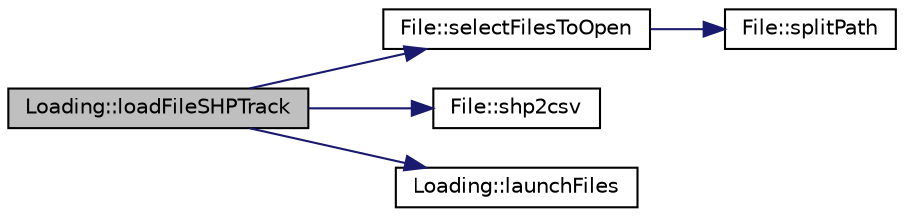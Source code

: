 digraph "Loading::loadFileSHPTrack"
{
 // INTERACTIVE_SVG=YES
  bgcolor="transparent";
  edge [fontname="Helvetica",fontsize="10",labelfontname="Helvetica",labelfontsize="10"];
  node [fontname="Helvetica",fontsize="10",shape=record];
  rankdir="LR";
  Node1 [label="Loading::loadFileSHPTrack",height=0.2,width=0.4,color="black", fillcolor="grey75", style="filled", fontcolor="black"];
  Node1 -> Node2 [color="midnightblue",fontsize="10",style="solid",fontname="Helvetica"];
  Node2 [label="File::selectFilesToOpen",height=0.2,width=0.4,color="black",URL="$class_file.html#a7177a8eac75b0fc5425ebd65e16c2d6f",tooltip="The UI to select the file&#39;s path to open. "];
  Node2 -> Node3 [color="midnightblue",fontsize="10",style="solid",fontname="Helvetica"];
  Node3 [label="File::splitPath",height=0.2,width=0.4,color="black",URL="$class_file.html#ac464caa98a33cfe227111dd7cd5e77e1",tooltip="The split function to split the path file to filePath, fileName, fileExtension attributes. "];
  Node1 -> Node4 [color="midnightblue",fontsize="10",style="solid",fontname="Helvetica"];
  Node4 [label="File::shp2csv",height=0.2,width=0.4,color="black",URL="$class_file.html#a2cd702098066c4abde1c20ee708fa91f",tooltip="The function to convert WGS84 ShapeFile(s) to Lambert 93 CSV(s) "];
  Node1 -> Node5 [color="midnightblue",fontsize="10",style="solid",fontname="Helvetica"];
  Node5 [label="Loading::launchFiles",height=0.2,width=0.4,color="black",URL="$class_loading.html#a1d3058f5f9c701a3bd7300ae985ff83a",tooltip="launchFiles "];
}
